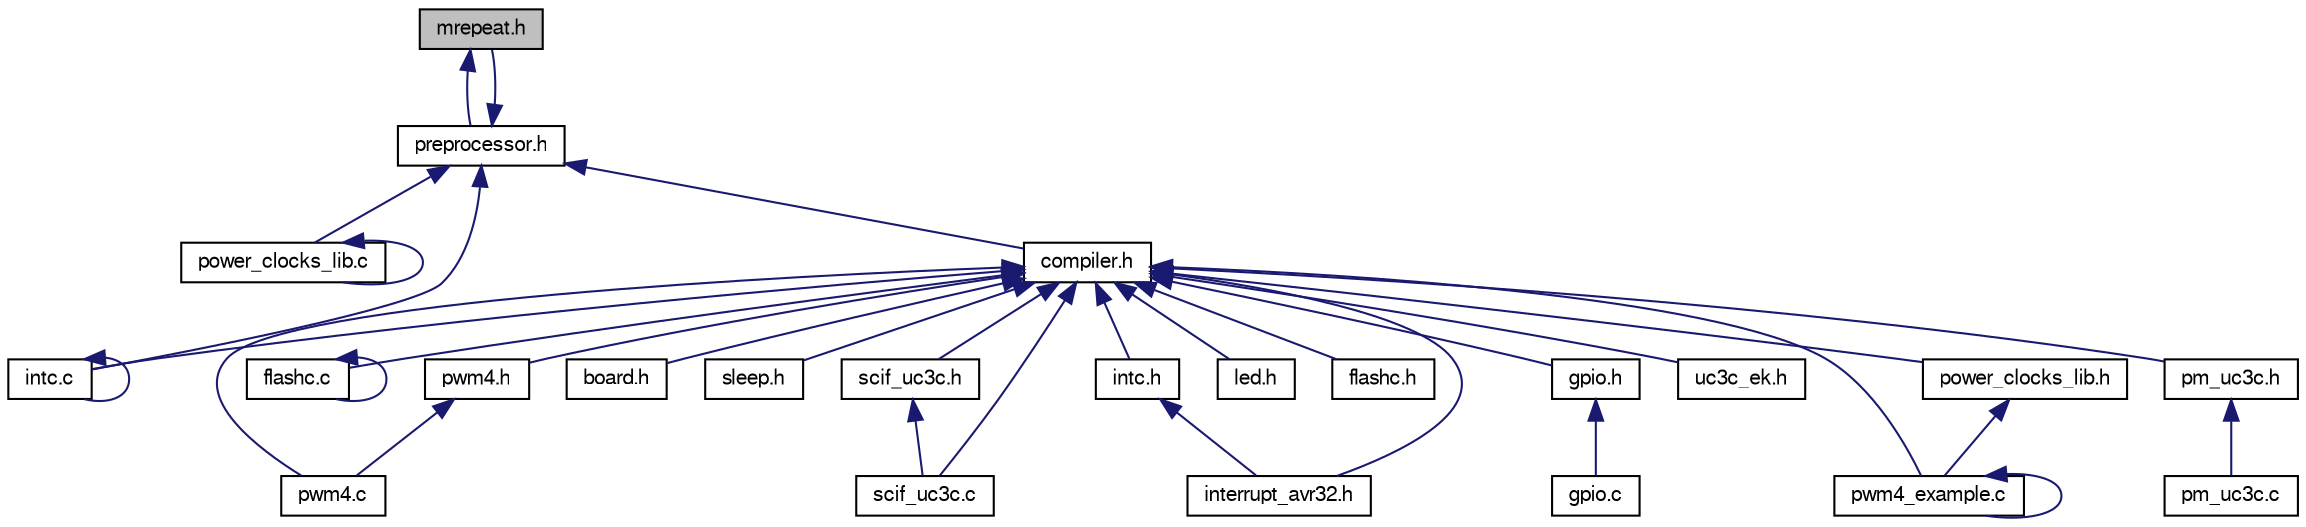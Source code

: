 digraph G
{
  edge [fontname="FreeSans",fontsize="10",labelfontname="FreeSans",labelfontsize="10"];
  node [fontname="FreeSans",fontsize="10",shape=record];
  Node1 [label="mrepeat.h",height=0.2,width=0.4,color="black", fillcolor="grey75", style="filled" fontcolor="black"];
  Node1 -> Node2 [dir=back,color="midnightblue",fontsize="10",style="solid",fontname="FreeSans"];
  Node2 [label="preprocessor.h",height=0.2,width=0.4,color="black", fillcolor="white", style="filled",URL="$a00037.html",tooltip="Preprocessor utils."];
  Node2 -> Node3 [dir=back,color="midnightblue",fontsize="10",style="solid",fontname="FreeSans"];
  Node3 [label="power_clocks_lib.c",height=0.2,width=0.4,color="black", fillcolor="white", style="filled",URL="$a00035.html",tooltip="High-level library abstracting features such as oscillators/pll/dfll configuration..."];
  Node3 -> Node3 [dir=back,color="midnightblue",fontsize="10",style="solid",fontname="FreeSans"];
  Node2 -> Node4 [dir=back,color="midnightblue",fontsize="10",style="solid",fontname="FreeSans"];
  Node4 [label="intc.c",height=0.2,width=0.4,color="black", fillcolor="white", style="filled",URL="$a00026.html",tooltip="INTC driver for AVR32 UC3."];
  Node4 -> Node4 [dir=back,color="midnightblue",fontsize="10",style="solid",fontname="FreeSans"];
  Node2 -> Node1 [dir=back,color="midnightblue",fontsize="10",style="solid",fontname="FreeSans"];
  Node2 -> Node5 [dir=back,color="midnightblue",fontsize="10",style="solid",fontname="FreeSans"];
  Node5 [label="compiler.h",height=0.2,width=0.4,color="black", fillcolor="white", style="filled",URL="$a00021.html",tooltip="Compiler file for AVR32."];
  Node5 -> Node6 [dir=back,color="midnightblue",fontsize="10",style="solid",fontname="FreeSans"];
  Node6 [label="pwm4_example.c",height=0.2,width=0.4,color="black", fillcolor="white", style="filled",URL="$a00040.html",tooltip="PWM4 example driver for AVR32 UC3."];
  Node6 -> Node6 [dir=back,color="midnightblue",fontsize="10",style="solid",fontname="FreeSans"];
  Node5 -> Node7 [dir=back,color="midnightblue",fontsize="10",style="solid",fontname="FreeSans"];
  Node7 [label="pwm4.c",height=0.2,width=0.4,color="black", fillcolor="white", style="filled",URL="$a00038.html",tooltip="PWM driver for AVR32 UC3 with PWM module version above 4.0.0."];
  Node5 -> Node4 [dir=back,color="midnightblue",fontsize="10",style="solid",fontname="FreeSans"];
  Node5 -> Node8 [dir=back,color="midnightblue",fontsize="10",style="solid",fontname="FreeSans"];
  Node8 [label="flashc.c",height=0.2,width=0.4,color="black", fillcolor="white", style="filled",URL="$a00022.html",tooltip="FLASHC driver for AVR32 UC3."];
  Node8 -> Node8 [dir=back,color="midnightblue",fontsize="10",style="solid",fontname="FreeSans"];
  Node5 -> Node9 [dir=back,color="midnightblue",fontsize="10",style="solid",fontname="FreeSans"];
  Node9 [label="scif_uc3c.c",height=0.2,width=0.4,color="black", fillcolor="white", style="filled",URL="$a00041.html",tooltip="System Control InterFace(SCIF) driver."];
  Node5 -> Node10 [dir=back,color="midnightblue",fontsize="10",style="solid",fontname="FreeSans"];
  Node10 [label="board.h",height=0.2,width=0.4,color="black", fillcolor="white", style="filled",URL="$a00020.html",tooltip="Standard board header file."];
  Node5 -> Node11 [dir=back,color="midnightblue",fontsize="10",style="solid",fontname="FreeSans"];
  Node11 [label="sleep.h",height=0.2,width=0.4,color="black", fillcolor="white", style="filled",URL="$a00043.html",tooltip="Sleep mode access."];
  Node5 -> Node12 [dir=back,color="midnightblue",fontsize="10",style="solid",fontname="FreeSans"];
  Node12 [label="interrupt_avr32.h",height=0.2,width=0.4,color="black", fillcolor="white", style="filled",URL="$a00029.html",tooltip="Global interrupt management for 32-bit AVR."];
  Node5 -> Node13 [dir=back,color="midnightblue",fontsize="10",style="solid",fontname="FreeSans"];
  Node13 [label="pwm4.h",height=0.2,width=0.4,color="black", fillcolor="white", style="filled",URL="$a00039.html",tooltip="PWM driver for AVR32 UC3 with PWM module version above 4.0.0."];
  Node13 -> Node7 [dir=back,color="midnightblue",fontsize="10",style="solid",fontname="FreeSans"];
  Node5 -> Node14 [dir=back,color="midnightblue",fontsize="10",style="solid",fontname="FreeSans"];
  Node14 [label="scif_uc3c.h",height=0.2,width=0.4,color="black", fillcolor="white", style="filled",URL="$a00042.html",tooltip="System Control InterFace(SCIF) driver interface."];
  Node14 -> Node9 [dir=back,color="midnightblue",fontsize="10",style="solid",fontname="FreeSans"];
  Node5 -> Node15 [dir=back,color="midnightblue",fontsize="10",style="solid",fontname="FreeSans"];
  Node15 [label="led.h",height=0.2,width=0.4,color="black", fillcolor="white", style="filled",URL="$a00030.html",tooltip="AT32UC3C UC3C_EK board LEDs support package."];
  Node5 -> Node16 [dir=back,color="midnightblue",fontsize="10",style="solid",fontname="FreeSans"];
  Node16 [label="flashc.h",height=0.2,width=0.4,color="black", fillcolor="white", style="filled",URL="$a00023.html",tooltip="FLASHC driver for AVR32 UC3."];
  Node5 -> Node17 [dir=back,color="midnightblue",fontsize="10",style="solid",fontname="FreeSans"];
  Node17 [label="gpio.h",height=0.2,width=0.4,color="black", fillcolor="white", style="filled",URL="$a00025.html",tooltip="GPIO software driver interface for AVR UC3."];
  Node17 -> Node18 [dir=back,color="midnightblue",fontsize="10",style="solid",fontname="FreeSans"];
  Node18 [label="gpio.c",height=0.2,width=0.4,color="black", fillcolor="white", style="filled",URL="$a00024.html",tooltip="GPIO software driver interface for AVR UC3."];
  Node5 -> Node19 [dir=back,color="midnightblue",fontsize="10",style="solid",fontname="FreeSans"];
  Node19 [label="intc.h",height=0.2,width=0.4,color="black", fillcolor="white", style="filled",URL="$a00027.html",tooltip="INTC driver for AVR32 UC3."];
  Node19 -> Node12 [dir=back,color="midnightblue",fontsize="10",style="solid",fontname="FreeSans"];
  Node5 -> Node20 [dir=back,color="midnightblue",fontsize="10",style="solid",fontname="FreeSans"];
  Node20 [label="uc3c_ek.h",height=0.2,width=0.4,color="black", fillcolor="white", style="filled",URL="$a00048.html",tooltip="AT32UC3C UC3C_EK board header file."];
  Node5 -> Node21 [dir=back,color="midnightblue",fontsize="10",style="solid",fontname="FreeSans"];
  Node21 [label="power_clocks_lib.h",height=0.2,width=0.4,color="black", fillcolor="white", style="filled",URL="$a00036.html",tooltip="High-level library abstracting features such as oscillators/pll/dfll configuration..."];
  Node21 -> Node6 [dir=back,color="midnightblue",fontsize="10",style="solid",fontname="FreeSans"];
  Node5 -> Node22 [dir=back,color="midnightblue",fontsize="10",style="solid",fontname="FreeSans"];
  Node22 [label="pm_uc3c.h",height=0.2,width=0.4,color="black", fillcolor="white", style="filled",URL="$a00034.html",tooltip="Power Manager(PM) driver interface."];
  Node22 -> Node23 [dir=back,color="midnightblue",fontsize="10",style="solid",fontname="FreeSans"];
  Node23 [label="pm_uc3c.c",height=0.2,width=0.4,color="black", fillcolor="white", style="filled",URL="$a00033.html",tooltip="Power Manager(PM) driver interface."];
}
